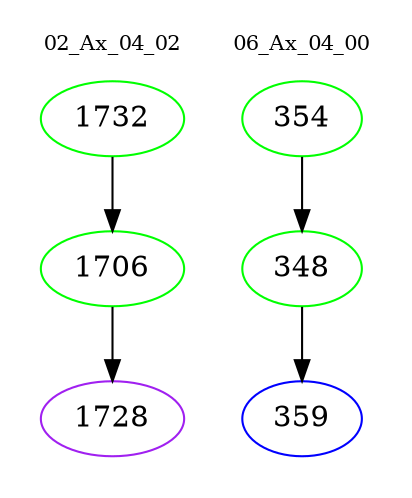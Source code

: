 digraph{
subgraph cluster_0 {
color = white
label = "02_Ax_04_02";
fontsize=10;
T0_1732 [label="1732", color="green"]
T0_1732 -> T0_1706 [color="black"]
T0_1706 [label="1706", color="green"]
T0_1706 -> T0_1728 [color="black"]
T0_1728 [label="1728", color="purple"]
}
subgraph cluster_1 {
color = white
label = "06_Ax_04_00";
fontsize=10;
T1_354 [label="354", color="green"]
T1_354 -> T1_348 [color="black"]
T1_348 [label="348", color="green"]
T1_348 -> T1_359 [color="black"]
T1_359 [label="359", color="blue"]
}
}

